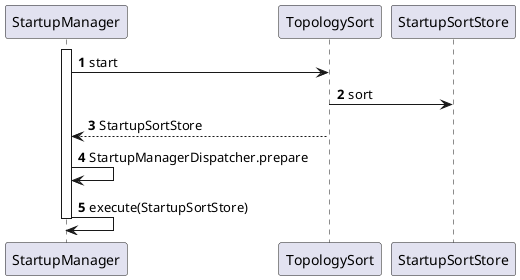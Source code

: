 @startuml
'https://plantuml.com/sequence-diagram

autonumber
activate StartupManager
StartupManager -> TopologySort: start
TopologySort -> StartupSortStore: sort
TopologySort-->StartupManager: StartupSortStore
StartupManager ->StartupManager: StartupManagerDispatcher.prepare
StartupManager ->StartupManager: execute(StartupSortStore)

deactivate StartupManager

@enduml